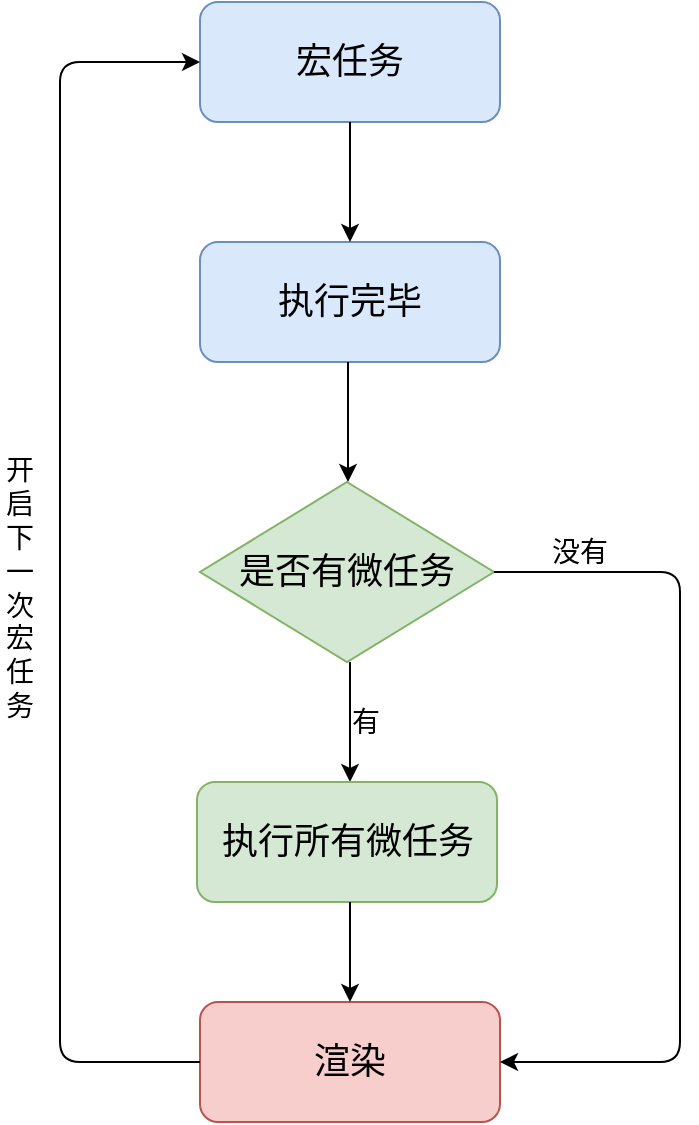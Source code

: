 <mxfile version="11.2.1" type="device" pages="1"><diagram id="MiyieMzRy4XlIDblnAtC" name="第 1 页"><mxGraphModel dx="1352" dy="804" grid="1" gridSize="10" guides="1" tooltips="1" connect="1" arrows="1" fold="1" page="1" pageScale="1" pageWidth="827" pageHeight="1169" math="0" shadow="0"><root><mxCell id="0"/><mxCell id="1" parent="0"/><mxCell id="wugOP2xtQyVg91YFVVXc-1" value="宏任务" style="rounded=1;whiteSpace=wrap;html=1;fontSize=18;fillColor=#dae8fc;strokeColor=#6c8ebf;" vertex="1" parent="1"><mxGeometry x="310" y="120" width="150" height="60" as="geometry"/></mxCell><mxCell id="wugOP2xtQyVg91YFVVXc-2" value="执行完毕" style="rounded=1;whiteSpace=wrap;html=1;fontSize=18;fillColor=#dae8fc;strokeColor=#6c8ebf;" vertex="1" parent="1"><mxGeometry x="310" y="240" width="150" height="60" as="geometry"/></mxCell><mxCell id="wugOP2xtQyVg91YFVVXc-3" value="是否有微任务" style="rhombus;whiteSpace=wrap;html=1;fontSize=18;fillColor=#d5e8d4;strokeColor=#82b366;" vertex="1" parent="1"><mxGeometry x="310" y="360" width="147" height="90" as="geometry"/></mxCell><mxCell id="wugOP2xtQyVg91YFVVXc-4" value="" style="endArrow=classic;html=1;exitX=0.5;exitY=1;exitDx=0;exitDy=0;entryX=0.5;entryY=0;entryDx=0;entryDy=0;" edge="1" parent="1" source="wugOP2xtQyVg91YFVVXc-1" target="wugOP2xtQyVg91YFVVXc-2"><mxGeometry width="50" height="50" relative="1" as="geometry"><mxPoint x="310" y="500" as="sourcePoint"/><mxPoint x="370" y="240" as="targetPoint"/></mxGeometry></mxCell><mxCell id="wugOP2xtQyVg91YFVVXc-5" value="" style="endArrow=classic;html=1;exitX=0.5;exitY=1;exitDx=0;exitDy=0;entryX=0.5;entryY=0;entryDx=0;entryDy=0;" edge="1" parent="1"><mxGeometry width="50" height="50" relative="1" as="geometry"><mxPoint x="384" y="300" as="sourcePoint"/><mxPoint x="384" y="360" as="targetPoint"/></mxGeometry></mxCell><mxCell id="wugOP2xtQyVg91YFVVXc-9" value="" style="endArrow=classic;html=1;exitX=0.5;exitY=1;exitDx=0;exitDy=0;entryX=0.5;entryY=0;entryDx=0;entryDy=0;" edge="1" parent="1"><mxGeometry width="50" height="50" relative="1" as="geometry"><mxPoint x="385" y="450" as="sourcePoint"/><mxPoint x="385" y="510" as="targetPoint"/></mxGeometry></mxCell><mxCell id="wugOP2xtQyVg91YFVVXc-10" value="执行所有微任务" style="rounded=1;whiteSpace=wrap;html=1;fontSize=18;fillColor=#d5e8d4;strokeColor=#82b366;" vertex="1" parent="1"><mxGeometry x="308.5" y="510" width="150" height="60" as="geometry"/></mxCell><mxCell id="wugOP2xtQyVg91YFVVXc-11" value="渲染" style="rounded=1;whiteSpace=wrap;html=1;fontSize=18;fillColor=#f8cecc;strokeColor=#b85450;" vertex="1" parent="1"><mxGeometry x="310" y="620" width="150" height="60" as="geometry"/></mxCell><mxCell id="wugOP2xtQyVg91YFVVXc-12" value="" style="endArrow=classic;html=1;exitX=0;exitY=0.5;exitDx=0;exitDy=0;entryX=0;entryY=0.5;entryDx=0;entryDy=0;" edge="1" parent="1" source="wugOP2xtQyVg91YFVVXc-11" target="wugOP2xtQyVg91YFVVXc-1"><mxGeometry width="50" height="50" relative="1" as="geometry"><mxPoint x="310" y="750" as="sourcePoint"/><mxPoint x="240" y="30" as="targetPoint"/><Array as="points"><mxPoint x="240" y="650"/><mxPoint x="240" y="150"/></Array></mxGeometry></mxCell><mxCell id="wugOP2xtQyVg91YFVVXc-13" value="" style="endArrow=classic;html=1;exitX=0.5;exitY=1;exitDx=0;exitDy=0;" edge="1" parent="1"><mxGeometry width="50" height="50" relative="1" as="geometry"><mxPoint x="385" y="570" as="sourcePoint"/><mxPoint x="385" y="620" as="targetPoint"/></mxGeometry></mxCell><mxCell id="wugOP2xtQyVg91YFVVXc-14" value="" style="endArrow=classic;html=1;exitX=1;exitY=0.5;exitDx=0;exitDy=0;entryX=1;entryY=0.5;entryDx=0;entryDy=0;" edge="1" parent="1" source="wugOP2xtQyVg91YFVVXc-3" target="wugOP2xtQyVg91YFVVXc-11"><mxGeometry width="50" height="50" relative="1" as="geometry"><mxPoint x="230" y="750" as="sourcePoint"/><mxPoint x="550" y="730" as="targetPoint"/><Array as="points"><mxPoint x="550" y="405"/><mxPoint x="550" y="650"/></Array></mxGeometry></mxCell><mxCell id="wugOP2xtQyVg91YFVVXc-16" value="有" style="text;html=1;strokeColor=none;fillColor=none;align=center;verticalAlign=middle;whiteSpace=wrap;rounded=0;fontSize=14;" vertex="1" parent="1"><mxGeometry x="373" y="470" width="40" height="20" as="geometry"/></mxCell><mxCell id="wugOP2xtQyVg91YFVVXc-17" value="没有" style="text;html=1;strokeColor=none;fillColor=none;align=center;verticalAlign=middle;whiteSpace=wrap;rounded=0;fontSize=14;" vertex="1" parent="1"><mxGeometry x="480" y="385" width="40" height="20" as="geometry"/></mxCell><mxCell id="wugOP2xtQyVg91YFVVXc-19" value="开启下一次宏任务" style="text;html=1;strokeColor=none;fillColor=none;align=center;verticalAlign=middle;whiteSpace=wrap;rounded=0;fontSize=14;" vertex="1" parent="1"><mxGeometry x="210" y="375" width="20" height="75" as="geometry"/></mxCell></root></mxGraphModel></diagram></mxfile>